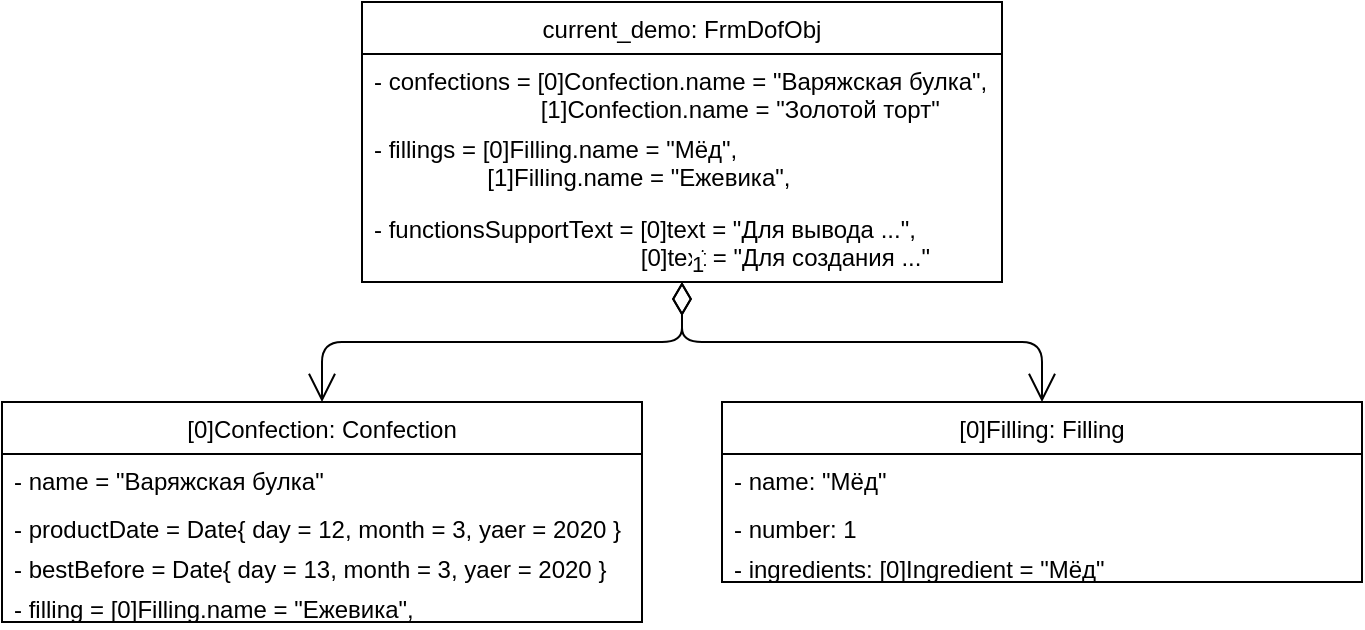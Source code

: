 <mxfile version="13.10.2" type="device"><diagram id="GNIDzNfrjgQbebcdNo0i" name="Page-1"><mxGraphModel dx="981" dy="527" grid="1" gridSize="10" guides="1" tooltips="1" connect="1" arrows="1" fold="1" page="1" pageScale="1" pageWidth="1169" pageHeight="827" math="0" shadow="0"><root><mxCell id="0"/><mxCell id="1" parent="0"/><mxCell id="gaBBe6vkcTgII5-EzPmP-1" value="current_demo: FrmDofObj" style="swimlane;fontStyle=0;childLayout=stackLayout;horizontal=1;startSize=26;fillColor=none;horizontalStack=0;resizeParent=1;resizeParentMax=0;resizeLast=0;collapsible=1;marginBottom=0;" vertex="1" parent="1"><mxGeometry x="280" y="30" width="320" height="140" as="geometry"/></mxCell><mxCell id="gaBBe6vkcTgII5-EzPmP-2" value="- confections = [0]Confection.name = &quot;Варяжская булка&quot;,&#10;                         [1]Confection.name = &quot;Золотой торт&quot;" style="text;strokeColor=none;fillColor=none;align=left;verticalAlign=top;spacingLeft=4;spacingRight=4;overflow=hidden;rotatable=0;points=[[0,0.5],[1,0.5]];portConstraint=eastwest;" vertex="1" parent="gaBBe6vkcTgII5-EzPmP-1"><mxGeometry y="26" width="320" height="34" as="geometry"/></mxCell><mxCell id="gaBBe6vkcTgII5-EzPmP-3" value="- fillings = [0]Filling.name = &quot;Мёд&quot;,&#10;                 [1]Filling.name = &quot;Ежевика&quot;," style="text;strokeColor=none;fillColor=none;align=left;verticalAlign=top;spacingLeft=4;spacingRight=4;overflow=hidden;rotatable=0;points=[[0,0.5],[1,0.5]];portConstraint=eastwest;" vertex="1" parent="gaBBe6vkcTgII5-EzPmP-1"><mxGeometry y="60" width="320" height="40" as="geometry"/></mxCell><mxCell id="gaBBe6vkcTgII5-EzPmP-4" value="- functionsSupportText = [0]text = &quot;Для вывода ...&quot;,&#10;                                        [0]text = &quot;Для создания ...&quot;" style="text;strokeColor=none;fillColor=none;align=left;verticalAlign=top;spacingLeft=4;spacingRight=4;overflow=hidden;rotatable=0;points=[[0,0.5],[1,0.5]];portConstraint=eastwest;" vertex="1" parent="gaBBe6vkcTgII5-EzPmP-1"><mxGeometry y="100" width="320" height="40" as="geometry"/></mxCell><mxCell id="gaBBe6vkcTgII5-EzPmP-5" value="[0]Confection: Confection" style="swimlane;fontStyle=0;childLayout=stackLayout;horizontal=1;startSize=26;fillColor=none;horizontalStack=0;resizeParent=1;resizeParentMax=0;resizeLast=0;collapsible=1;marginBottom=0;" vertex="1" parent="1"><mxGeometry x="100" y="230" width="320" height="110" as="geometry"/></mxCell><mxCell id="gaBBe6vkcTgII5-EzPmP-6" value="- name = &quot;Варяжская булка&quot;" style="text;strokeColor=none;fillColor=none;align=left;verticalAlign=top;spacingLeft=4;spacingRight=4;overflow=hidden;rotatable=0;points=[[0,0.5],[1,0.5]];portConstraint=eastwest;" vertex="1" parent="gaBBe6vkcTgII5-EzPmP-5"><mxGeometry y="26" width="320" height="24" as="geometry"/></mxCell><mxCell id="gaBBe6vkcTgII5-EzPmP-7" value="- productDate = Date{ day = 12, month = 3, yaer = 2020 }" style="text;strokeColor=none;fillColor=none;align=left;verticalAlign=top;spacingLeft=4;spacingRight=4;overflow=hidden;rotatable=0;points=[[0,0.5],[1,0.5]];portConstraint=eastwest;" vertex="1" parent="gaBBe6vkcTgII5-EzPmP-5"><mxGeometry y="50" width="320" height="20" as="geometry"/></mxCell><mxCell id="gaBBe6vkcTgII5-EzPmP-8" value="- bestBefore = Date{ day = 13, month = 3, yaer = 2020 }" style="text;strokeColor=none;fillColor=none;align=left;verticalAlign=top;spacingLeft=4;spacingRight=4;overflow=hidden;rotatable=0;points=[[0,0.5],[1,0.5]];portConstraint=eastwest;" vertex="1" parent="gaBBe6vkcTgII5-EzPmP-5"><mxGeometry y="70" width="320" height="20" as="geometry"/></mxCell><mxCell id="gaBBe6vkcTgII5-EzPmP-9" value="- filling = [0]Filling.name = &quot;Ежевика&quot;," style="text;strokeColor=none;fillColor=none;align=left;verticalAlign=top;spacingLeft=4;spacingRight=4;overflow=hidden;rotatable=0;points=[[0,0.5],[1,0.5]];portConstraint=eastwest;" vertex="1" parent="gaBBe6vkcTgII5-EzPmP-5"><mxGeometry y="90" width="320" height="20" as="geometry"/></mxCell><mxCell id="gaBBe6vkcTgII5-EzPmP-10" value="[0]Filling: Filling" style="swimlane;fontStyle=0;childLayout=stackLayout;horizontal=1;startSize=26;fillColor=none;horizontalStack=0;resizeParent=1;resizeParentMax=0;resizeLast=0;collapsible=1;marginBottom=0;" vertex="1" parent="1"><mxGeometry x="460" y="230" width="320" height="90" as="geometry"/></mxCell><mxCell id="gaBBe6vkcTgII5-EzPmP-11" value="- name: &quot;Мёд&quot;" style="text;strokeColor=none;fillColor=none;align=left;verticalAlign=top;spacingLeft=4;spacingRight=4;overflow=hidden;rotatable=0;points=[[0,0.5],[1,0.5]];portConstraint=eastwest;" vertex="1" parent="gaBBe6vkcTgII5-EzPmP-10"><mxGeometry y="26" width="320" height="24" as="geometry"/></mxCell><mxCell id="gaBBe6vkcTgII5-EzPmP-12" value="- number: 1" style="text;strokeColor=none;fillColor=none;align=left;verticalAlign=top;spacingLeft=4;spacingRight=4;overflow=hidden;rotatable=0;points=[[0,0.5],[1,0.5]];portConstraint=eastwest;" vertex="1" parent="gaBBe6vkcTgII5-EzPmP-10"><mxGeometry y="50" width="320" height="20" as="geometry"/></mxCell><mxCell id="gaBBe6vkcTgII5-EzPmP-13" value="- ingredients: [0]Ingredient = &quot;Мёд&quot;" style="text;strokeColor=none;fillColor=none;align=left;verticalAlign=top;spacingLeft=4;spacingRight=4;overflow=hidden;rotatable=0;points=[[0,0.5],[1,0.5]];portConstraint=eastwest;" vertex="1" parent="gaBBe6vkcTgII5-EzPmP-10"><mxGeometry y="70" width="320" height="20" as="geometry"/></mxCell><mxCell id="gaBBe6vkcTgII5-EzPmP-15" value="1" style="endArrow=open;html=1;endSize=12;startArrow=diamondThin;startSize=14;startFill=0;edgeStyle=orthogonalEdgeStyle;align=left;verticalAlign=bottom;" edge="1" parent="1" source="gaBBe6vkcTgII5-EzPmP-1" target="gaBBe6vkcTgII5-EzPmP-5"><mxGeometry x="-1" y="3" relative="1" as="geometry"><mxPoint x="480" y="360" as="sourcePoint"/><mxPoint x="640" y="360" as="targetPoint"/></mxGeometry></mxCell><mxCell id="gaBBe6vkcTgII5-EzPmP-16" value="1" style="endArrow=open;html=1;endSize=12;startArrow=diamondThin;startSize=14;startFill=0;edgeStyle=orthogonalEdgeStyle;align=left;verticalAlign=bottom;" edge="1" parent="1" source="gaBBe6vkcTgII5-EzPmP-1" target="gaBBe6vkcTgII5-EzPmP-10"><mxGeometry x="-1" y="3" relative="1" as="geometry"><mxPoint x="450.059" y="180" as="sourcePoint"/><mxPoint x="230.059" y="260" as="targetPoint"/></mxGeometry></mxCell></root></mxGraphModel></diagram></mxfile>